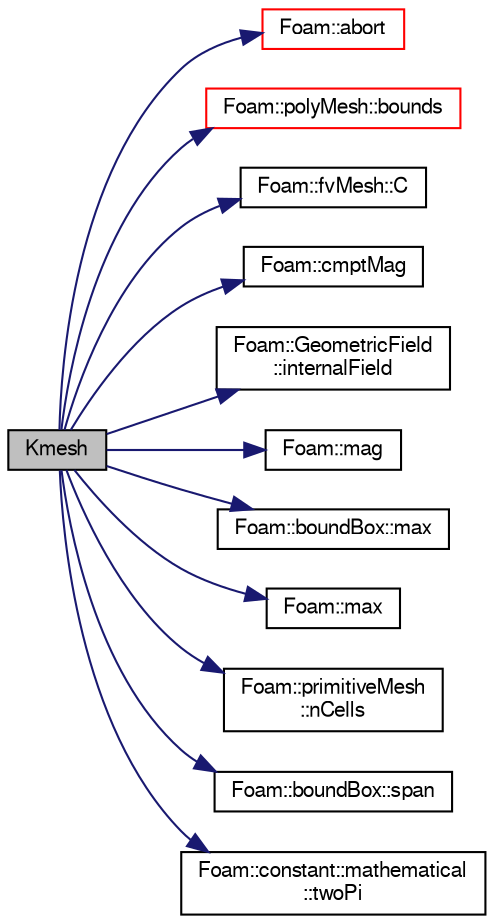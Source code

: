 digraph "Kmesh"
{
  bgcolor="transparent";
  edge [fontname="FreeSans",fontsize="10",labelfontname="FreeSans",labelfontsize="10"];
  node [fontname="FreeSans",fontsize="10",shape=record];
  rankdir="LR";
  Node0 [label="Kmesh",height=0.2,width=0.4,color="black", fillcolor="grey75", style="filled", fontcolor="black"];
  Node0 -> Node1 [color="midnightblue",fontsize="10",style="solid",fontname="FreeSans"];
  Node1 [label="Foam::abort",height=0.2,width=0.4,color="red",URL="$a21124.html#a447107a607d03e417307c203fa5fb44b"];
  Node0 -> Node44 [color="midnightblue",fontsize="10",style="solid",fontname="FreeSans"];
  Node44 [label="Foam::polyMesh::bounds",height=0.2,width=0.4,color="red",URL="$a27410.html#af0b8fd78dbff2bbd5d76f5c2e8569fbe",tooltip="Return mesh bounding box. "];
  Node0 -> Node154 [color="midnightblue",fontsize="10",style="solid",fontname="FreeSans"];
  Node154 [label="Foam::fvMesh::C",height=0.2,width=0.4,color="black",URL="$a22766.html#a724799c6e3ba1bd41ad47529f330d066",tooltip="Return cell centres as volVectorField. "];
  Node0 -> Node155 [color="midnightblue",fontsize="10",style="solid",fontname="FreeSans"];
  Node155 [label="Foam::cmptMag",height=0.2,width=0.4,color="black",URL="$a21124.html#acf2383c8a0a1d5fef3eb5255b950229d"];
  Node0 -> Node156 [color="midnightblue",fontsize="10",style="solid",fontname="FreeSans"];
  Node156 [label="Foam::GeometricField\l::internalField",height=0.2,width=0.4,color="black",URL="$a22434.html#a9536140d36d69bbac40496f6b817aa0a",tooltip="Return internal field. "];
  Node0 -> Node70 [color="midnightblue",fontsize="10",style="solid",fontname="FreeSans"];
  Node70 [label="Foam::mag",height=0.2,width=0.4,color="black",URL="$a21124.html#a929da2a3fdcf3dacbbe0487d3a330dae"];
  Node0 -> Node134 [color="midnightblue",fontsize="10",style="solid",fontname="FreeSans"];
  Node134 [label="Foam::boundBox::max",height=0.2,width=0.4,color="black",URL="$a27102.html#a43279cd20862e64a21c8c82ee6c2441b",tooltip="Maximum describing the bounding box. "];
  Node0 -> Node127 [color="midnightblue",fontsize="10",style="solid",fontname="FreeSans"];
  Node127 [label="Foam::max",height=0.2,width=0.4,color="black",URL="$a21124.html#ac993e906cf2774ae77e666bc24e81733"];
  Node0 -> Node66 [color="midnightblue",fontsize="10",style="solid",fontname="FreeSans"];
  Node66 [label="Foam::primitiveMesh\l::nCells",height=0.2,width=0.4,color="black",URL="$a27530.html#a13b94bdb0926552bf78ad5210a73a3d5"];
  Node0 -> Node126 [color="midnightblue",fontsize="10",style="solid",fontname="FreeSans"];
  Node126 [label="Foam::boundBox::span",height=0.2,width=0.4,color="black",URL="$a27102.html#aef985a837dcf02baf1e4b5c96cabe398",tooltip="The bounding box span (from minimum to maximum) "];
  Node0 -> Node157 [color="midnightblue",fontsize="10",style="solid",fontname="FreeSans"];
  Node157 [label="Foam::constant::mathematical\l::twoPi",height=0.2,width=0.4,color="black",URL="$a21162.html#a7574b446d33e802339e1708574670c00"];
}
